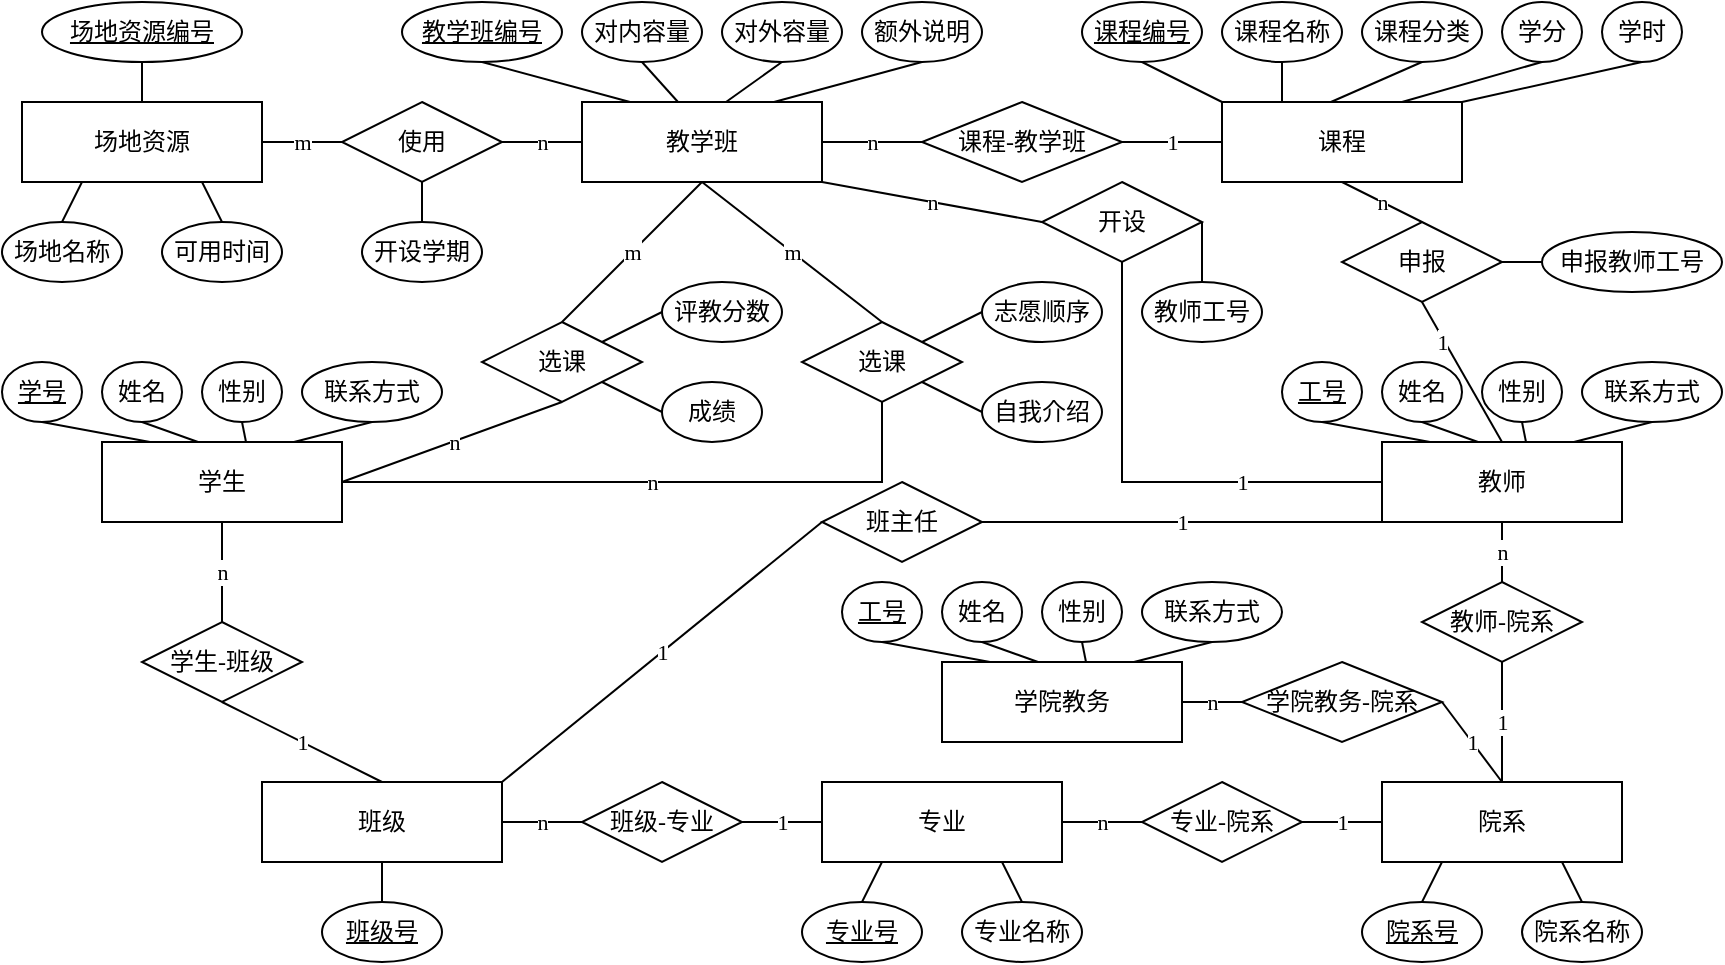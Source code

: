 <mxfile version="24.7.17">
  <diagram id="R2lEEEUBdFMjLlhIrx00" name="Page-1">
    <mxGraphModel dx="988" dy="578" grid="1" gridSize="10" guides="1" tooltips="1" connect="1" arrows="1" fold="1" page="1" pageScale="1" pageWidth="1169" pageHeight="827" math="0" shadow="0" extFonts="Permanent Marker^https://fonts.googleapis.com/css?family=Permanent+Marker">
      <root>
        <mxCell id="0" />
        <mxCell id="1" parent="0" />
        <mxCell id="rlZl26VW5r2tXbXL2Wnd-157" value="学生" style="rounded=0;whiteSpace=wrap;html=1;fontFamily=宋体-简;" parent="1" vertex="1">
          <mxGeometry x="90" y="260" width="120" height="40" as="geometry" />
        </mxCell>
        <mxCell id="rlZl26VW5r2tXbXL2Wnd-158" value="学号" style="ellipse;whiteSpace=wrap;html=1;fontStyle=4;fontFamily=宋体-简;" parent="1" vertex="1">
          <mxGeometry x="40" y="220" width="40" height="30" as="geometry" />
        </mxCell>
        <mxCell id="rlZl26VW5r2tXbXL2Wnd-159" value="姓名" style="ellipse;whiteSpace=wrap;html=1;fontFamily=宋体-简;" parent="1" vertex="1">
          <mxGeometry x="90" y="220" width="40" height="30" as="geometry" />
        </mxCell>
        <mxCell id="rlZl26VW5r2tXbXL2Wnd-160" value="性别" style="ellipse;whiteSpace=wrap;html=1;fontFamily=宋体-简;" parent="1" vertex="1">
          <mxGeometry x="140" y="220" width="40" height="30" as="geometry" />
        </mxCell>
        <mxCell id="rlZl26VW5r2tXbXL2Wnd-161" value="" style="endArrow=none;html=1;rounded=0;entryX=0.5;entryY=1;entryDx=0;entryDy=0;exitX=0.2;exitY=0;exitDx=0;exitDy=0;exitPerimeter=0;fontFamily=宋体-简;" parent="1" source="rlZl26VW5r2tXbXL2Wnd-157" target="rlZl26VW5r2tXbXL2Wnd-158" edge="1">
          <mxGeometry width="50" height="50" relative="1" as="geometry">
            <mxPoint x="184" y="298.39" as="sourcePoint" />
            <mxPoint x="234" y="248.39" as="targetPoint" />
          </mxGeometry>
        </mxCell>
        <mxCell id="rlZl26VW5r2tXbXL2Wnd-162" value="" style="endArrow=none;html=1;rounded=0;entryX=0.5;entryY=1;entryDx=0;entryDy=0;exitX=0.4;exitY=0;exitDx=0;exitDy=0;exitPerimeter=0;fontFamily=宋体-简;" parent="1" source="rlZl26VW5r2tXbXL2Wnd-157" target="rlZl26VW5r2tXbXL2Wnd-159" edge="1">
          <mxGeometry width="50" height="50" relative="1" as="geometry">
            <mxPoint x="154" y="298.39" as="sourcePoint" />
            <mxPoint x="204" y="248.39" as="targetPoint" />
          </mxGeometry>
        </mxCell>
        <mxCell id="rlZl26VW5r2tXbXL2Wnd-163" value="" style="endArrow=none;html=1;rounded=0;entryX=0.5;entryY=1;entryDx=0;entryDy=0;exitX=0.6;exitY=0;exitDx=0;exitDy=0;exitPerimeter=0;fontFamily=宋体-简;" parent="1" source="rlZl26VW5r2tXbXL2Wnd-157" target="rlZl26VW5r2tXbXL2Wnd-160" edge="1">
          <mxGeometry width="50" height="50" relative="1" as="geometry">
            <mxPoint x="184" y="298.39" as="sourcePoint" />
            <mxPoint x="234" y="248.39" as="targetPoint" />
          </mxGeometry>
        </mxCell>
        <mxCell id="rlZl26VW5r2tXbXL2Wnd-164" value="联系方式" style="ellipse;whiteSpace=wrap;html=1;fontFamily=宋体-简;" parent="1" vertex="1">
          <mxGeometry x="190" y="220" width="70" height="30" as="geometry" />
        </mxCell>
        <mxCell id="rlZl26VW5r2tXbXL2Wnd-165" value="" style="endArrow=none;html=1;rounded=0;entryX=0.5;entryY=1;entryDx=0;entryDy=0;exitX=0.8;exitY=0;exitDx=0;exitDy=0;exitPerimeter=0;fontFamily=宋体-简;" parent="1" source="rlZl26VW5r2tXbXL2Wnd-157" target="rlZl26VW5r2tXbXL2Wnd-164" edge="1">
          <mxGeometry width="50" height="50" relative="1" as="geometry">
            <mxPoint x="184" y="298.39" as="sourcePoint" />
            <mxPoint x="234" y="248.39" as="targetPoint" />
          </mxGeometry>
        </mxCell>
        <mxCell id="rlZl26VW5r2tXbXL2Wnd-166" value="班级" style="rounded=0;whiteSpace=wrap;html=1;fontFamily=宋体-简;" parent="1" vertex="1">
          <mxGeometry x="170" y="430" width="120" height="40" as="geometry" />
        </mxCell>
        <mxCell id="rlZl26VW5r2tXbXL2Wnd-167" value="院系" style="rounded=0;whiteSpace=wrap;html=1;fontFamily=宋体-简;" parent="1" vertex="1">
          <mxGeometry x="730" y="430" width="120" height="40" as="geometry" />
        </mxCell>
        <mxCell id="rlZl26VW5r2tXbXL2Wnd-168" value="专业" style="rounded=0;whiteSpace=wrap;html=1;fontFamily=宋体-简;" parent="1" vertex="1">
          <mxGeometry x="450" y="430" width="120" height="40" as="geometry" />
        </mxCell>
        <mxCell id="rlZl26VW5r2tXbXL2Wnd-169" value="专业-院系" style="rhombus;whiteSpace=wrap;html=1;fontFamily=宋体-简;" parent="1" vertex="1">
          <mxGeometry x="610" y="430" width="80" height="40" as="geometry" />
        </mxCell>
        <mxCell id="rlZl26VW5r2tXbXL2Wnd-170" value="" style="endArrow=none;html=1;rounded=0;entryX=0;entryY=0.5;entryDx=0;entryDy=0;exitX=1;exitY=0.5;exitDx=0;exitDy=0;fontFamily=宋体-简;" parent="1" source="rlZl26VW5r2tXbXL2Wnd-168" target="rlZl26VW5r2tXbXL2Wnd-169" edge="1">
          <mxGeometry width="50" height="50" relative="1" as="geometry">
            <mxPoint x="644" y="512" as="sourcePoint" />
            <mxPoint x="654" y="572" as="targetPoint" />
          </mxGeometry>
        </mxCell>
        <mxCell id="rlZl26VW5r2tXbXL2Wnd-171" value="n" style="edgeLabel;html=1;align=center;verticalAlign=middle;resizable=0;points=[];fontFamily=宋体-简;" parent="rlZl26VW5r2tXbXL2Wnd-170" vertex="1" connectable="0">
          <mxGeometry relative="1" as="geometry">
            <mxPoint as="offset" />
          </mxGeometry>
        </mxCell>
        <mxCell id="rlZl26VW5r2tXbXL2Wnd-172" value="" style="endArrow=none;html=1;rounded=0;entryX=0;entryY=0.5;entryDx=0;entryDy=0;fontFamily=宋体-简;exitX=1;exitY=0.5;exitDx=0;exitDy=0;" parent="1" source="rlZl26VW5r2tXbXL2Wnd-169" target="rlZl26VW5r2tXbXL2Wnd-167" edge="1">
          <mxGeometry width="50" height="50" relative="1" as="geometry">
            <mxPoint x="674" y="450" as="sourcePoint" />
            <mxPoint x="604" y="458" as="targetPoint" />
          </mxGeometry>
        </mxCell>
        <mxCell id="rlZl26VW5r2tXbXL2Wnd-173" value="1" style="edgeLabel;html=1;align=center;verticalAlign=middle;resizable=0;points=[];fontFamily=宋体-简;" parent="rlZl26VW5r2tXbXL2Wnd-172" vertex="1" connectable="0">
          <mxGeometry relative="1" as="geometry">
            <mxPoint as="offset" />
          </mxGeometry>
        </mxCell>
        <mxCell id="rlZl26VW5r2tXbXL2Wnd-174" value="班级-专业" style="rhombus;whiteSpace=wrap;html=1;fontFamily=宋体-简;" parent="1" vertex="1">
          <mxGeometry x="330" y="430" width="80" height="40" as="geometry" />
        </mxCell>
        <mxCell id="rlZl26VW5r2tXbXL2Wnd-175" value="" style="endArrow=none;html=1;rounded=0;entryX=1;entryY=0.5;entryDx=0;entryDy=0;exitX=0;exitY=0.5;exitDx=0;exitDy=0;fontFamily=宋体-简;" parent="1" source="rlZl26VW5r2tXbXL2Wnd-174" target="rlZl26VW5r2tXbXL2Wnd-166" edge="1">
          <mxGeometry width="50" height="50" relative="1" as="geometry">
            <mxPoint x="344" y="580" as="sourcePoint" />
            <mxPoint x="394" y="530" as="targetPoint" />
          </mxGeometry>
        </mxCell>
        <mxCell id="rlZl26VW5r2tXbXL2Wnd-176" value="n" style="edgeLabel;html=1;align=center;verticalAlign=middle;resizable=0;points=[];fontFamily=宋体-简;" parent="rlZl26VW5r2tXbXL2Wnd-175" vertex="1" connectable="0">
          <mxGeometry relative="1" as="geometry">
            <mxPoint as="offset" />
          </mxGeometry>
        </mxCell>
        <mxCell id="rlZl26VW5r2tXbXL2Wnd-177" value="" style="endArrow=none;html=1;rounded=0;exitX=1;exitY=0.5;exitDx=0;exitDy=0;entryX=0;entryY=0.5;entryDx=0;entryDy=0;fontFamily=宋体-简;" parent="1" source="rlZl26VW5r2tXbXL2Wnd-174" target="rlZl26VW5r2tXbXL2Wnd-168" edge="1">
          <mxGeometry width="50" height="50" relative="1" as="geometry">
            <mxPoint x="554" y="560" as="sourcePoint" />
            <mxPoint x="604" y="510" as="targetPoint" />
          </mxGeometry>
        </mxCell>
        <mxCell id="rlZl26VW5r2tXbXL2Wnd-178" value="1" style="edgeLabel;html=1;align=center;verticalAlign=middle;resizable=0;points=[];fontFamily=宋体-简;" parent="rlZl26VW5r2tXbXL2Wnd-177" vertex="1" connectable="0">
          <mxGeometry relative="1" as="geometry">
            <mxPoint as="offset" />
          </mxGeometry>
        </mxCell>
        <mxCell id="rlZl26VW5r2tXbXL2Wnd-179" value="班级号" style="ellipse;whiteSpace=wrap;html=1;fontStyle=4;fontFamily=宋体-简;" parent="1" vertex="1">
          <mxGeometry x="200" y="490" width="60" height="30" as="geometry" />
        </mxCell>
        <mxCell id="rlZl26VW5r2tXbXL2Wnd-185" value="" style="endArrow=none;html=1;rounded=0;entryX=0.5;entryY=1;entryDx=0;entryDy=0;exitX=0.5;exitY=0;exitDx=0;exitDy=0;fontFamily=宋体-简;" parent="1" source="rlZl26VW5r2tXbXL2Wnd-179" target="rlZl26VW5r2tXbXL2Wnd-166" edge="1">
          <mxGeometry width="50" height="50" relative="1" as="geometry">
            <mxPoint x="364" y="460" as="sourcePoint" />
            <mxPoint x="414" y="410" as="targetPoint" />
          </mxGeometry>
        </mxCell>
        <mxCell id="rlZl26VW5r2tXbXL2Wnd-186" value="专业名称" style="ellipse;whiteSpace=wrap;html=1;fontFamily=宋体-简;" parent="1" vertex="1">
          <mxGeometry x="520" y="490" width="60" height="30" as="geometry" />
        </mxCell>
        <mxCell id="rlZl26VW5r2tXbXL2Wnd-187" value="" style="endArrow=none;html=1;rounded=0;entryX=0.75;entryY=1;entryDx=0;entryDy=0;exitX=0.5;exitY=0;exitDx=0;exitDy=0;fontFamily=宋体-简;" parent="1" source="rlZl26VW5r2tXbXL2Wnd-186" target="rlZl26VW5r2tXbXL2Wnd-168" edge="1">
          <mxGeometry width="50" height="50" relative="1" as="geometry">
            <mxPoint x="224" y="500" as="sourcePoint" />
            <mxPoint x="224" y="480" as="targetPoint" />
          </mxGeometry>
        </mxCell>
        <mxCell id="rlZl26VW5r2tXbXL2Wnd-188" value="专业号" style="ellipse;whiteSpace=wrap;html=1;fontStyle=4;fontFamily=宋体-简;" parent="1" vertex="1">
          <mxGeometry x="440" y="490" width="60" height="30" as="geometry" />
        </mxCell>
        <mxCell id="rlZl26VW5r2tXbXL2Wnd-189" value="" style="endArrow=none;html=1;rounded=0;entryX=0.25;entryY=1;entryDx=0;entryDy=0;exitX=0.5;exitY=0;exitDx=0;exitDy=0;fontFamily=宋体-简;" parent="1" source="rlZl26VW5r2tXbXL2Wnd-188" target="rlZl26VW5r2tXbXL2Wnd-168" edge="1">
          <mxGeometry width="50" height="50" relative="1" as="geometry">
            <mxPoint x="534" y="500" as="sourcePoint" />
            <mxPoint x="534" y="480" as="targetPoint" />
          </mxGeometry>
        </mxCell>
        <mxCell id="rlZl26VW5r2tXbXL2Wnd-190" value="院系名称" style="ellipse;whiteSpace=wrap;html=1;fontFamily=宋体-简;" parent="1" vertex="1">
          <mxGeometry x="800" y="490" width="60" height="30" as="geometry" />
        </mxCell>
        <mxCell id="rlZl26VW5r2tXbXL2Wnd-191" value="" style="endArrow=none;html=1;rounded=0;exitX=0.5;exitY=0;exitDx=0;exitDy=0;entryX=0.75;entryY=1;entryDx=0;entryDy=0;fontFamily=宋体-简;" parent="1" source="rlZl26VW5r2tXbXL2Wnd-190" target="rlZl26VW5r2tXbXL2Wnd-167" edge="1">
          <mxGeometry width="50" height="50" relative="1" as="geometry">
            <mxPoint x="504" y="500" as="sourcePoint" />
            <mxPoint x="804" y="470" as="targetPoint" />
          </mxGeometry>
        </mxCell>
        <mxCell id="rlZl26VW5r2tXbXL2Wnd-192" value="院系号" style="ellipse;whiteSpace=wrap;html=1;fontStyle=4;fontFamily=宋体-简;" parent="1" vertex="1">
          <mxGeometry x="720" y="490" width="60" height="30" as="geometry" />
        </mxCell>
        <mxCell id="rlZl26VW5r2tXbXL2Wnd-193" value="" style="endArrow=none;html=1;rounded=0;exitX=0.5;exitY=0;exitDx=0;exitDy=0;entryX=0.25;entryY=1;entryDx=0;entryDy=0;fontFamily=宋体-简;" parent="1" source="rlZl26VW5r2tXbXL2Wnd-192" target="rlZl26VW5r2tXbXL2Wnd-167" edge="1">
          <mxGeometry width="50" height="50" relative="1" as="geometry">
            <mxPoint x="814" y="500" as="sourcePoint" />
            <mxPoint x="754" y="480" as="targetPoint" />
          </mxGeometry>
        </mxCell>
        <mxCell id="rlZl26VW5r2tXbXL2Wnd-194" value="学生-班级" style="rhombus;whiteSpace=wrap;html=1;fontFamily=宋体-简;" parent="1" vertex="1">
          <mxGeometry x="110" y="350" width="80" height="40" as="geometry" />
        </mxCell>
        <mxCell id="rlZl26VW5r2tXbXL2Wnd-195" value="" style="endArrow=none;html=1;rounded=0;exitX=0.5;exitY=1;exitDx=0;exitDy=0;entryX=0.5;entryY=0;entryDx=0;entryDy=0;fontFamily=宋体-简;" parent="1" source="rlZl26VW5r2tXbXL2Wnd-194" target="rlZl26VW5r2tXbXL2Wnd-166" edge="1">
          <mxGeometry width="50" height="50" relative="1" as="geometry">
            <mxPoint x="304" y="380.72" as="sourcePoint" />
            <mxPoint x="344" y="380.72" as="targetPoint" />
          </mxGeometry>
        </mxCell>
        <mxCell id="rlZl26VW5r2tXbXL2Wnd-196" value="1" style="edgeLabel;html=1;align=center;verticalAlign=middle;resizable=0;points=[];fontFamily=宋体-简;" parent="rlZl26VW5r2tXbXL2Wnd-195" vertex="1" connectable="0">
          <mxGeometry relative="1" as="geometry">
            <mxPoint as="offset" />
          </mxGeometry>
        </mxCell>
        <mxCell id="rlZl26VW5r2tXbXL2Wnd-197" value="" style="endArrow=none;html=1;rounded=0;entryX=0.5;entryY=1;entryDx=0;entryDy=0;exitX=0.5;exitY=0;exitDx=0;exitDy=0;fontFamily=宋体-简;" parent="1" source="rlZl26VW5r2tXbXL2Wnd-194" target="rlZl26VW5r2tXbXL2Wnd-157" edge="1">
          <mxGeometry width="50" height="50" relative="1" as="geometry">
            <mxPoint x="264" y="450" as="sourcePoint" />
            <mxPoint x="224" y="450" as="targetPoint" />
          </mxGeometry>
        </mxCell>
        <mxCell id="rlZl26VW5r2tXbXL2Wnd-198" value="n" style="edgeLabel;html=1;align=center;verticalAlign=middle;resizable=0;points=[];fontFamily=宋体-简;" parent="rlZl26VW5r2tXbXL2Wnd-197" vertex="1" connectable="0">
          <mxGeometry relative="1" as="geometry">
            <mxPoint as="offset" />
          </mxGeometry>
        </mxCell>
        <mxCell id="rlZl26VW5r2tXbXL2Wnd-209" value="教师" style="rounded=0;whiteSpace=wrap;html=1;fontFamily=宋体-简;" parent="1" vertex="1">
          <mxGeometry x="730" y="260" width="120" height="40" as="geometry" />
        </mxCell>
        <mxCell id="rlZl26VW5r2tXbXL2Wnd-210" value="工号" style="ellipse;whiteSpace=wrap;html=1;fontStyle=4;fontFamily=宋体-简;" parent="1" vertex="1">
          <mxGeometry x="680" y="220" width="40" height="30" as="geometry" />
        </mxCell>
        <mxCell id="rlZl26VW5r2tXbXL2Wnd-211" value="姓名" style="ellipse;whiteSpace=wrap;html=1;fontFamily=宋体-简;" parent="1" vertex="1">
          <mxGeometry x="730" y="220" width="40" height="30" as="geometry" />
        </mxCell>
        <mxCell id="rlZl26VW5r2tXbXL2Wnd-212" value="性别" style="ellipse;whiteSpace=wrap;html=1;fontFamily=宋体-简;" parent="1" vertex="1">
          <mxGeometry x="780" y="220" width="40" height="30" as="geometry" />
        </mxCell>
        <mxCell id="rlZl26VW5r2tXbXL2Wnd-213" value="" style="endArrow=none;html=1;rounded=0;entryX=0.5;entryY=1;entryDx=0;entryDy=0;exitX=0.2;exitY=0;exitDx=0;exitDy=0;exitPerimeter=0;fontFamily=宋体-简;" parent="1" source="rlZl26VW5r2tXbXL2Wnd-209" target="rlZl26VW5r2tXbXL2Wnd-210" edge="1">
          <mxGeometry width="50" height="50" relative="1" as="geometry">
            <mxPoint x="758" y="256.39" as="sourcePoint" />
            <mxPoint x="874" y="246.39" as="targetPoint" />
          </mxGeometry>
        </mxCell>
        <mxCell id="rlZl26VW5r2tXbXL2Wnd-214" value="" style="endArrow=none;html=1;rounded=0;entryX=0.5;entryY=1;entryDx=0;entryDy=0;exitX=0.4;exitY=0;exitDx=0;exitDy=0;exitPerimeter=0;fontFamily=宋体-简;" parent="1" source="rlZl26VW5r2tXbXL2Wnd-209" target="rlZl26VW5r2tXbXL2Wnd-211" edge="1">
          <mxGeometry width="50" height="50" relative="1" as="geometry">
            <mxPoint x="782" y="256.39" as="sourcePoint" />
            <mxPoint x="844" y="246.39" as="targetPoint" />
          </mxGeometry>
        </mxCell>
        <mxCell id="rlZl26VW5r2tXbXL2Wnd-215" value="" style="endArrow=none;html=1;rounded=0;entryX=0.5;entryY=1;entryDx=0;entryDy=0;exitX=0.6;exitY=0;exitDx=0;exitDy=0;exitPerimeter=0;fontFamily=宋体-简;" parent="1" source="rlZl26VW5r2tXbXL2Wnd-209" target="rlZl26VW5r2tXbXL2Wnd-212" edge="1">
          <mxGeometry width="50" height="50" relative="1" as="geometry">
            <mxPoint x="806" y="256.39" as="sourcePoint" />
            <mxPoint x="874" y="246.39" as="targetPoint" />
          </mxGeometry>
        </mxCell>
        <mxCell id="rlZl26VW5r2tXbXL2Wnd-216" value="联系方式" style="ellipse;whiteSpace=wrap;html=1;fontFamily=宋体-简;" parent="1" vertex="1">
          <mxGeometry x="830" y="220" width="70" height="30" as="geometry" />
        </mxCell>
        <mxCell id="rlZl26VW5r2tXbXL2Wnd-217" value="" style="endArrow=none;html=1;rounded=0;entryX=0.5;entryY=1;entryDx=0;entryDy=0;exitX=0.8;exitY=0;exitDx=0;exitDy=0;exitPerimeter=0;fontFamily=宋体-简;" parent="1" source="rlZl26VW5r2tXbXL2Wnd-209" target="rlZl26VW5r2tXbXL2Wnd-216" edge="1">
          <mxGeometry width="50" height="50" relative="1" as="geometry">
            <mxPoint x="830" y="256.39" as="sourcePoint" />
            <mxPoint x="874" y="246.39" as="targetPoint" />
          </mxGeometry>
        </mxCell>
        <mxCell id="rlZl26VW5r2tXbXL2Wnd-218" value="教师-院系" style="rhombus;whiteSpace=wrap;html=1;fontFamily=宋体-简;" parent="1" vertex="1">
          <mxGeometry x="750" y="330" width="80" height="40" as="geometry" />
        </mxCell>
        <mxCell id="rlZl26VW5r2tXbXL2Wnd-219" value="" style="endArrow=none;html=1;rounded=0;entryX=0.5;entryY=1;entryDx=0;entryDy=0;exitX=0.5;exitY=0;exitDx=0;exitDy=0;fontFamily=宋体-简;" parent="1" source="rlZl26VW5r2tXbXL2Wnd-218" target="rlZl26VW5r2tXbXL2Wnd-209" edge="1">
          <mxGeometry width="50" height="50" relative="1" as="geometry">
            <mxPoint x="444" y="360" as="sourcePoint" />
            <mxPoint x="244" y="330" as="targetPoint" />
          </mxGeometry>
        </mxCell>
        <mxCell id="rlZl26VW5r2tXbXL2Wnd-220" value="n" style="edgeLabel;html=1;align=center;verticalAlign=middle;resizable=0;points=[];fontFamily=宋体-简;" parent="rlZl26VW5r2tXbXL2Wnd-219" vertex="1" connectable="0">
          <mxGeometry relative="1" as="geometry">
            <mxPoint as="offset" />
          </mxGeometry>
        </mxCell>
        <mxCell id="rlZl26VW5r2tXbXL2Wnd-221" value="" style="endArrow=none;html=1;rounded=0;exitX=0.5;exitY=1;exitDx=0;exitDy=0;entryX=0.5;entryY=0;entryDx=0;entryDy=0;fontFamily=宋体-简;" parent="1" source="rlZl26VW5r2tXbXL2Wnd-218" target="rlZl26VW5r2tXbXL2Wnd-167" edge="1">
          <mxGeometry width="50" height="50" relative="1" as="geometry">
            <mxPoint x="424" y="390.02" as="sourcePoint" />
            <mxPoint x="754" y="420.02" as="targetPoint" />
          </mxGeometry>
        </mxCell>
        <mxCell id="rlZl26VW5r2tXbXL2Wnd-222" value="1" style="edgeLabel;html=1;align=center;verticalAlign=middle;resizable=0;points=[];fontFamily=宋体-简;" parent="rlZl26VW5r2tXbXL2Wnd-221" vertex="1" connectable="0">
          <mxGeometry relative="1" as="geometry">
            <mxPoint as="offset" />
          </mxGeometry>
        </mxCell>
        <mxCell id="rlZl26VW5r2tXbXL2Wnd-223" value="班主任" style="rhombus;whiteSpace=wrap;html=1;fontFamily=宋体-简;" parent="1" vertex="1">
          <mxGeometry x="450" y="280" width="80" height="40" as="geometry" />
        </mxCell>
        <mxCell id="rlZl26VW5r2tXbXL2Wnd-224" value="" style="endArrow=none;html=1;rounded=0;exitX=0;exitY=1;exitDx=0;exitDy=0;entryX=1;entryY=0.5;entryDx=0;entryDy=0;fontFamily=宋体-简;" parent="1" source="rlZl26VW5r2tXbXL2Wnd-209" target="rlZl26VW5r2tXbXL2Wnd-223" edge="1">
          <mxGeometry width="50" height="50" relative="1" as="geometry">
            <mxPoint x="444" y="400" as="sourcePoint" />
            <mxPoint x="774" y="430" as="targetPoint" />
          </mxGeometry>
        </mxCell>
        <mxCell id="rlZl26VW5r2tXbXL2Wnd-225" value="1" style="edgeLabel;html=1;align=center;verticalAlign=middle;resizable=0;points=[];fontFamily=宋体-简;" parent="rlZl26VW5r2tXbXL2Wnd-224" vertex="1" connectable="0">
          <mxGeometry relative="1" as="geometry">
            <mxPoint as="offset" />
          </mxGeometry>
        </mxCell>
        <mxCell id="rlZl26VW5r2tXbXL2Wnd-226" value="" style="endArrow=none;html=1;rounded=0;exitX=0;exitY=0.5;exitDx=0;exitDy=0;fontFamily=宋体-简;entryX=1;entryY=0;entryDx=0;entryDy=0;" parent="1" source="rlZl26VW5r2tXbXL2Wnd-223" target="rlZl26VW5r2tXbXL2Wnd-166" edge="1">
          <mxGeometry width="50" height="50" relative="1" as="geometry">
            <mxPoint x="475" y="320" as="sourcePoint" />
            <mxPoint x="280" y="480" as="targetPoint" />
          </mxGeometry>
        </mxCell>
        <mxCell id="rlZl26VW5r2tXbXL2Wnd-227" value="1" style="edgeLabel;html=1;align=center;verticalAlign=middle;resizable=0;points=[];fontFamily=宋体-简;" parent="rlZl26VW5r2tXbXL2Wnd-226" vertex="1" connectable="0">
          <mxGeometry relative="1" as="geometry">
            <mxPoint as="offset" />
          </mxGeometry>
        </mxCell>
        <mxCell id="rlZl26VW5r2tXbXL2Wnd-228" value="课程" style="rounded=0;whiteSpace=wrap;html=1;fontFamily=宋体-简;" parent="1" vertex="1">
          <mxGeometry x="650" y="90" width="120" height="40" as="geometry" />
        </mxCell>
        <mxCell id="rlZl26VW5r2tXbXL2Wnd-229" value="课程名称" style="ellipse;whiteSpace=wrap;html=1;fontFamily=宋体-简;" parent="1" vertex="1">
          <mxGeometry x="650" y="40" width="60" height="30" as="geometry" />
        </mxCell>
        <mxCell id="rlZl26VW5r2tXbXL2Wnd-230" value="学分" style="ellipse;whiteSpace=wrap;html=1;fontFamily=宋体-简;" parent="1" vertex="1">
          <mxGeometry x="790" y="40" width="40" height="30" as="geometry" />
        </mxCell>
        <mxCell id="rlZl26VW5r2tXbXL2Wnd-231" value="课程编号" style="ellipse;whiteSpace=wrap;html=1;fontStyle=4;fontFamily=宋体-简;" parent="1" vertex="1">
          <mxGeometry x="580" y="40" width="60" height="30" as="geometry" />
        </mxCell>
        <mxCell id="rlZl26VW5r2tXbXL2Wnd-232" value="课程分类" style="ellipse;whiteSpace=wrap;html=1;fontFamily=宋体-简;" parent="1" vertex="1">
          <mxGeometry x="720" y="40" width="60" height="30" as="geometry" />
        </mxCell>
        <mxCell id="rlZl26VW5r2tXbXL2Wnd-233" value="" style="endArrow=none;html=1;rounded=0;entryX=0.5;entryY=1;entryDx=0;entryDy=0;exitX=0;exitY=0;exitDx=0;exitDy=0;fontFamily=宋体-简;" parent="1" source="rlZl26VW5r2tXbXL2Wnd-228" target="rlZl26VW5r2tXbXL2Wnd-231" edge="1">
          <mxGeometry width="50" height="50" relative="1" as="geometry">
            <mxPoint x="628" y="90" as="sourcePoint" />
            <mxPoint x="574" y="80" as="targetPoint" />
          </mxGeometry>
        </mxCell>
        <mxCell id="rlZl26VW5r2tXbXL2Wnd-234" value="" style="endArrow=none;html=1;rounded=0;entryX=0.5;entryY=1;entryDx=0;entryDy=0;exitX=0.25;exitY=0;exitDx=0;exitDy=0;fontFamily=宋体-简;" parent="1" source="rlZl26VW5r2tXbXL2Wnd-228" target="rlZl26VW5r2tXbXL2Wnd-229" edge="1">
          <mxGeometry width="50" height="50" relative="1" as="geometry">
            <mxPoint x="696" y="95" as="sourcePoint" />
            <mxPoint x="632" y="75" as="targetPoint" />
          </mxGeometry>
        </mxCell>
        <mxCell id="rlZl26VW5r2tXbXL2Wnd-235" value="" style="endArrow=none;html=1;rounded=0;entryX=0.5;entryY=1;entryDx=0;entryDy=0;exitX=0.454;exitY=0;exitDx=0;exitDy=0;exitPerimeter=0;fontFamily=宋体-简;" parent="1" source="rlZl26VW5r2tXbXL2Wnd-228" target="rlZl26VW5r2tXbXL2Wnd-232" edge="1">
          <mxGeometry width="50" height="50" relative="1" as="geometry">
            <mxPoint x="658" y="100" as="sourcePoint" />
            <mxPoint x="644" y="80" as="targetPoint" />
          </mxGeometry>
        </mxCell>
        <mxCell id="rlZl26VW5r2tXbXL2Wnd-236" value="" style="endArrow=none;html=1;rounded=0;entryX=0.5;entryY=1;entryDx=0;entryDy=0;exitX=0.75;exitY=0;exitDx=0;exitDy=0;fontFamily=宋体-简;" parent="1" source="rlZl26VW5r2tXbXL2Wnd-228" target="rlZl26VW5r2tXbXL2Wnd-230" edge="1">
          <mxGeometry width="50" height="50" relative="1" as="geometry">
            <mxPoint x="682" y="100" as="sourcePoint" />
            <mxPoint x="714" y="80" as="targetPoint" />
          </mxGeometry>
        </mxCell>
        <mxCell id="rlZl26VW5r2tXbXL2Wnd-237" value="申报" style="rhombus;whiteSpace=wrap;html=1;fontFamily=宋体-简;" parent="1" vertex="1">
          <mxGeometry x="710" y="150" width="80" height="40" as="geometry" />
        </mxCell>
        <mxCell id="rlZl26VW5r2tXbXL2Wnd-238" value="" style="endArrow=none;html=1;rounded=0;entryX=0.5;entryY=1;entryDx=0;entryDy=0;exitX=0.5;exitY=0;exitDx=0;exitDy=0;fontFamily=宋体-简;" parent="1" source="rlZl26VW5r2tXbXL2Wnd-237" target="rlZl26VW5r2tXbXL2Wnd-228" edge="1">
          <mxGeometry width="50" height="50" relative="1" as="geometry">
            <mxPoint x="654" y="169" as="sourcePoint" />
            <mxPoint x="704" y="170" as="targetPoint" />
          </mxGeometry>
        </mxCell>
        <mxCell id="rlZl26VW5r2tXbXL2Wnd-239" value="n" style="edgeLabel;html=1;align=center;verticalAlign=middle;resizable=0;points=[];fontFamily=宋体-简;" parent="rlZl26VW5r2tXbXL2Wnd-238" vertex="1" connectable="0">
          <mxGeometry relative="1" as="geometry">
            <mxPoint as="offset" />
          </mxGeometry>
        </mxCell>
        <mxCell id="rlZl26VW5r2tXbXL2Wnd-240" value="" style="endArrow=none;html=1;rounded=0;entryX=0.5;entryY=1;entryDx=0;entryDy=0;exitX=0.5;exitY=0;exitDx=0;exitDy=0;fontFamily=宋体-简;" parent="1" source="rlZl26VW5r2tXbXL2Wnd-209" target="rlZl26VW5r2tXbXL2Wnd-237" edge="1">
          <mxGeometry width="50" height="50" relative="1" as="geometry">
            <mxPoint x="664" y="109" as="sourcePoint" />
            <mxPoint x="664" y="70" as="targetPoint" />
            <Array as="points" />
          </mxGeometry>
        </mxCell>
        <mxCell id="rlZl26VW5r2tXbXL2Wnd-241" value="1" style="edgeLabel;html=1;align=center;verticalAlign=middle;resizable=0;points=[];fontFamily=宋体-简;" parent="rlZl26VW5r2tXbXL2Wnd-240" vertex="1" connectable="0">
          <mxGeometry relative="1" as="geometry">
            <mxPoint x="-10" y="-15" as="offset" />
          </mxGeometry>
        </mxCell>
        <mxCell id="rlZl26VW5r2tXbXL2Wnd-242" value="教学班" style="rounded=0;whiteSpace=wrap;html=1;fontFamily=宋体-简;" parent="1" vertex="1">
          <mxGeometry x="330" y="90" width="120" height="40" as="geometry" />
        </mxCell>
        <mxCell id="rlZl26VW5r2tXbXL2Wnd-243" value="课程-教学班" style="rhombus;whiteSpace=wrap;html=1;fontFamily=宋体-简;" parent="1" vertex="1">
          <mxGeometry x="500" y="90" width="100" height="40" as="geometry" />
        </mxCell>
        <mxCell id="rlZl26VW5r2tXbXL2Wnd-244" value="" style="endArrow=none;html=1;rounded=0;exitX=1;exitY=0.5;exitDx=0;exitDy=0;entryX=0;entryY=0.5;entryDx=0;entryDy=0;fontFamily=宋体-简;" parent="1" source="rlZl26VW5r2tXbXL2Wnd-243" target="rlZl26VW5r2tXbXL2Wnd-228" edge="1">
          <mxGeometry width="50" height="50" relative="1" as="geometry">
            <mxPoint x="600" y="110" as="sourcePoint" />
            <mxPoint x="584" y="120" as="targetPoint" />
          </mxGeometry>
        </mxCell>
        <mxCell id="rlZl26VW5r2tXbXL2Wnd-245" value="1" style="edgeLabel;html=1;align=center;verticalAlign=middle;resizable=0;points=[];fontFamily=宋体-简;" parent="rlZl26VW5r2tXbXL2Wnd-244" vertex="1" connectable="0">
          <mxGeometry relative="1" as="geometry">
            <mxPoint as="offset" />
          </mxGeometry>
        </mxCell>
        <mxCell id="rlZl26VW5r2tXbXL2Wnd-246" value="" style="endArrow=none;html=1;rounded=0;exitX=0;exitY=0.5;exitDx=0;exitDy=0;entryX=1;entryY=0.5;entryDx=0;entryDy=0;fontFamily=宋体-简;" parent="1" source="rlZl26VW5r2tXbXL2Wnd-243" target="rlZl26VW5r2tXbXL2Wnd-242" edge="1">
          <mxGeometry width="50" height="50" relative="1" as="geometry">
            <mxPoint x="474" y="109.76" as="sourcePoint" />
            <mxPoint x="444" y="130" as="targetPoint" />
          </mxGeometry>
        </mxCell>
        <mxCell id="rlZl26VW5r2tXbXL2Wnd-247" value="n" style="edgeLabel;html=1;align=center;verticalAlign=middle;resizable=0;points=[];fontFamily=宋体-简;" parent="rlZl26VW5r2tXbXL2Wnd-246" vertex="1" connectable="0">
          <mxGeometry relative="1" as="geometry">
            <mxPoint as="offset" />
          </mxGeometry>
        </mxCell>
        <mxCell id="rlZl26VW5r2tXbXL2Wnd-248" value="教师工号" style="ellipse;whiteSpace=wrap;html=1;fontFamily=宋体-简;" parent="1" vertex="1">
          <mxGeometry x="610" y="180" width="60" height="30" as="geometry" />
        </mxCell>
        <mxCell id="rlZl26VW5r2tXbXL2Wnd-249" value="教学班编号" style="ellipse;whiteSpace=wrap;html=1;fontStyle=4;fontFamily=宋体-简;" parent="1" vertex="1">
          <mxGeometry x="240" y="40" width="80" height="30" as="geometry" />
        </mxCell>
        <mxCell id="rlZl26VW5r2tXbXL2Wnd-250" value="对内容量" style="ellipse;whiteSpace=wrap;html=1;fontFamily=宋体-简;" parent="1" vertex="1">
          <mxGeometry x="330" y="40" width="60" height="30" as="geometry" />
        </mxCell>
        <mxCell id="rlZl26VW5r2tXbXL2Wnd-251" value="申报教师工号" style="ellipse;whiteSpace=wrap;html=1;fontFamily=宋体-简;" parent="1" vertex="1">
          <mxGeometry x="810" y="155" width="90" height="30" as="geometry" />
        </mxCell>
        <mxCell id="rlZl26VW5r2tXbXL2Wnd-252" value="" style="endArrow=none;html=1;rounded=0;exitX=1;exitY=0.5;exitDx=0;exitDy=0;entryX=0;entryY=0.5;entryDx=0;entryDy=0;fontFamily=宋体-简;" parent="1" source="rlZl26VW5r2tXbXL2Wnd-237" target="rlZl26VW5r2tXbXL2Wnd-251" edge="1">
          <mxGeometry width="50" height="50" relative="1" as="geometry">
            <mxPoint x="744" y="180" as="sourcePoint" />
            <mxPoint x="794" y="130" as="targetPoint" />
          </mxGeometry>
        </mxCell>
        <mxCell id="rlZl26VW5r2tXbXL2Wnd-253" value="学院教务-院系" style="rhombus;whiteSpace=wrap;html=1;fontFamily=宋体-简;" parent="1" vertex="1">
          <mxGeometry x="660" y="370" width="100" height="40" as="geometry" />
        </mxCell>
        <mxCell id="rlZl26VW5r2tXbXL2Wnd-254" value="" style="endArrow=none;html=1;rounded=0;entryX=0.5;entryY=0;entryDx=0;entryDy=0;exitX=1;exitY=0.5;exitDx=0;exitDy=0;fontFamily=宋体-简;" parent="1" source="rlZl26VW5r2tXbXL2Wnd-253" target="rlZl26VW5r2tXbXL2Wnd-167" edge="1">
          <mxGeometry width="50" height="50" relative="1" as="geometry">
            <mxPoint x="954" y="410" as="sourcePoint" />
            <mxPoint x="994" y="410" as="targetPoint" />
          </mxGeometry>
        </mxCell>
        <mxCell id="rlZl26VW5r2tXbXL2Wnd-255" value="1" style="edgeLabel;html=1;align=center;verticalAlign=middle;resizable=0;points=[];fontFamily=宋体-简;" parent="rlZl26VW5r2tXbXL2Wnd-254" vertex="1" connectable="0">
          <mxGeometry relative="1" as="geometry">
            <mxPoint as="offset" />
          </mxGeometry>
        </mxCell>
        <mxCell id="rlZl26VW5r2tXbXL2Wnd-256" value="对外容量" style="ellipse;whiteSpace=wrap;html=1;fontFamily=宋体-简;" parent="1" vertex="1">
          <mxGeometry x="400" y="40" width="60" height="30" as="geometry" />
        </mxCell>
        <mxCell id="rlZl26VW5r2tXbXL2Wnd-257" value="额外说明" style="ellipse;whiteSpace=wrap;html=1;fontFamily=宋体-简;" parent="1" vertex="1">
          <mxGeometry x="470" y="40" width="60" height="30" as="geometry" />
        </mxCell>
        <mxCell id="rlZl26VW5r2tXbXL2Wnd-258" value="" style="endArrow=none;html=1;rounded=0;exitX=0.5;exitY=1;exitDx=0;exitDy=0;entryX=0.2;entryY=0;entryDx=0;entryDy=0;fontFamily=宋体-简;entryPerimeter=0;" parent="1" source="rlZl26VW5r2tXbXL2Wnd-249" target="rlZl26VW5r2tXbXL2Wnd-242" edge="1">
          <mxGeometry width="50" height="50" relative="1" as="geometry">
            <mxPoint x="294" y="170" as="sourcePoint" />
            <mxPoint x="344" y="120" as="targetPoint" />
          </mxGeometry>
        </mxCell>
        <mxCell id="rlZl26VW5r2tXbXL2Wnd-259" value="" style="endArrow=none;html=1;rounded=0;exitX=0.5;exitY=0;exitDx=0;exitDy=0;entryX=1;entryY=0.5;entryDx=0;entryDy=0;fontFamily=宋体-简;" parent="1" source="rlZl26VW5r2tXbXL2Wnd-248" target="rlZl26VW5r2tXbXL2Wnd-295" edge="1">
          <mxGeometry width="50" height="50" relative="1" as="geometry">
            <mxPoint x="564" y="210" as="sourcePoint" />
            <mxPoint x="720" y="220" as="targetPoint" />
          </mxGeometry>
        </mxCell>
        <mxCell id="rlZl26VW5r2tXbXL2Wnd-260" value="" style="endArrow=none;html=1;rounded=0;exitX=0.5;exitY=1;exitDx=0;exitDy=0;entryX=0.4;entryY=0;entryDx=0;entryDy=0;fontFamily=宋体-简;entryPerimeter=0;" parent="1" source="rlZl26VW5r2tXbXL2Wnd-250" target="rlZl26VW5r2tXbXL2Wnd-242" edge="1">
          <mxGeometry width="50" height="50" relative="1" as="geometry">
            <mxPoint x="214" y="90" as="sourcePoint" />
            <mxPoint x="346" y="109" as="targetPoint" />
          </mxGeometry>
        </mxCell>
        <mxCell id="rlZl26VW5r2tXbXL2Wnd-261" value="" style="endArrow=none;html=1;rounded=0;exitX=0.5;exitY=1;exitDx=0;exitDy=0;entryX=0.6;entryY=0;entryDx=0;entryDy=0;fontFamily=宋体-简;entryPerimeter=0;" parent="1" source="rlZl26VW5r2tXbXL2Wnd-256" target="rlZl26VW5r2tXbXL2Wnd-242" edge="1">
          <mxGeometry width="50" height="50" relative="1" as="geometry">
            <mxPoint x="224" y="100" as="sourcePoint" />
            <mxPoint x="356" y="119" as="targetPoint" />
          </mxGeometry>
        </mxCell>
        <mxCell id="rlZl26VW5r2tXbXL2Wnd-262" value="" style="endArrow=none;html=1;rounded=0;exitX=0.5;exitY=1;exitDx=0;exitDy=0;entryX=0.8;entryY=0;entryDx=0;entryDy=0;fontFamily=宋体-简;entryPerimeter=0;" parent="1" source="rlZl26VW5r2tXbXL2Wnd-257" target="rlZl26VW5r2tXbXL2Wnd-242" edge="1">
          <mxGeometry width="50" height="50" relative="1" as="geometry">
            <mxPoint x="234" y="110" as="sourcePoint" />
            <mxPoint x="366" y="129" as="targetPoint" />
          </mxGeometry>
        </mxCell>
        <mxCell id="rlZl26VW5r2tXbXL2Wnd-263" value="场地资源" style="rounded=0;whiteSpace=wrap;html=1;fontFamily=宋体-简;" parent="1" vertex="1">
          <mxGeometry x="50" y="90" width="120" height="40" as="geometry" />
        </mxCell>
        <mxCell id="rlZl26VW5r2tXbXL2Wnd-264" value="选课" style="rhombus;whiteSpace=wrap;html=1;fontFamily=宋体-简;" parent="1" vertex="1">
          <mxGeometry x="280" y="200" width="80" height="40" as="geometry" />
        </mxCell>
        <mxCell id="rlZl26VW5r2tXbXL2Wnd-265" value="成绩" style="ellipse;whiteSpace=wrap;html=1;fontFamily=宋体-简;" parent="1" vertex="1">
          <mxGeometry x="370" y="230" width="50" height="30" as="geometry" />
        </mxCell>
        <mxCell id="rlZl26VW5r2tXbXL2Wnd-266" value="" style="endArrow=none;html=1;rounded=0;exitX=1;exitY=0.5;exitDx=0;exitDy=0;entryX=0.5;entryY=1;entryDx=0;entryDy=0;fontFamily=宋体-简;" parent="1" source="rlZl26VW5r2tXbXL2Wnd-157" target="rlZl26VW5r2tXbXL2Wnd-264" edge="1">
          <mxGeometry width="50" height="50" relative="1" as="geometry">
            <mxPoint x="254" y="280" as="sourcePoint" />
            <mxPoint x="304" y="230" as="targetPoint" />
          </mxGeometry>
        </mxCell>
        <mxCell id="rlZl26VW5r2tXbXL2Wnd-267" value="n" style="edgeLabel;html=1;align=center;verticalAlign=middle;resizable=0;points=[];fontFamily=宋体-简;" parent="rlZl26VW5r2tXbXL2Wnd-266" vertex="1" connectable="0">
          <mxGeometry relative="1" as="geometry">
            <mxPoint x="1" as="offset" />
          </mxGeometry>
        </mxCell>
        <mxCell id="rlZl26VW5r2tXbXL2Wnd-268" value="" style="endArrow=none;html=1;rounded=0;exitX=0.5;exitY=1;exitDx=0;exitDy=0;entryX=0.5;entryY=0;entryDx=0;entryDy=0;fontFamily=宋体-简;" parent="1" source="rlZl26VW5r2tXbXL2Wnd-242" target="rlZl26VW5r2tXbXL2Wnd-264" edge="1">
          <mxGeometry width="50" height="50" relative="1" as="geometry">
            <mxPoint x="414" y="100" as="sourcePoint" />
            <mxPoint x="464" y="50" as="targetPoint" />
          </mxGeometry>
        </mxCell>
        <mxCell id="rlZl26VW5r2tXbXL2Wnd-269" value="m" style="edgeLabel;html=1;align=center;verticalAlign=middle;resizable=0;points=[];fontFamily=宋体-简;" parent="rlZl26VW5r2tXbXL2Wnd-268" vertex="1" connectable="0">
          <mxGeometry relative="1" as="geometry">
            <mxPoint as="offset" />
          </mxGeometry>
        </mxCell>
        <mxCell id="rlZl26VW5r2tXbXL2Wnd-270" value="" style="endArrow=none;html=1;rounded=0;exitX=1;exitY=1;exitDx=0;exitDy=0;entryX=0;entryY=0.5;entryDx=0;entryDy=0;fontFamily=宋体-简;" parent="1" source="rlZl26VW5r2tXbXL2Wnd-264" target="rlZl26VW5r2tXbXL2Wnd-265" edge="1">
          <mxGeometry width="50" height="50" relative="1" as="geometry">
            <mxPoint x="434" y="310" as="sourcePoint" />
            <mxPoint x="484" y="260" as="targetPoint" />
          </mxGeometry>
        </mxCell>
        <mxCell id="rlZl26VW5r2tXbXL2Wnd-271" value="评教分数" style="ellipse;whiteSpace=wrap;html=1;fontFamily=宋体-简;" parent="1" vertex="1">
          <mxGeometry x="370" y="180" width="60" height="30" as="geometry" />
        </mxCell>
        <mxCell id="rlZl26VW5r2tXbXL2Wnd-272" value="" style="endArrow=none;html=1;rounded=0;exitX=1;exitY=0;exitDx=0;exitDy=0;entryX=0;entryY=0.5;entryDx=0;entryDy=0;fontFamily=宋体-简;" parent="1" source="rlZl26VW5r2tXbXL2Wnd-264" target="rlZl26VW5r2tXbXL2Wnd-271" edge="1">
          <mxGeometry width="50" height="50" relative="1" as="geometry">
            <mxPoint x="354" y="240" as="sourcePoint" />
            <mxPoint x="384" y="257" as="targetPoint" />
          </mxGeometry>
        </mxCell>
        <mxCell id="rlZl26VW5r2tXbXL2Wnd-273" value="选课" style="rhombus;whiteSpace=wrap;html=1;fontFamily=宋体-简;" parent="1" vertex="1">
          <mxGeometry x="440" y="200" width="80" height="40" as="geometry" />
        </mxCell>
        <mxCell id="rlZl26VW5r2tXbXL2Wnd-274" value="" style="endArrow=none;html=1;rounded=0;exitX=1;exitY=0.5;exitDx=0;exitDy=0;entryX=0.5;entryY=1;entryDx=0;entryDy=0;fontFamily=宋体-简;" parent="1" source="rlZl26VW5r2tXbXL2Wnd-157" target="rlZl26VW5r2tXbXL2Wnd-273" edge="1">
          <mxGeometry width="50" height="50" relative="1" as="geometry">
            <mxPoint x="224" y="290" as="sourcePoint" />
            <mxPoint x="334" y="250" as="targetPoint" />
            <Array as="points">
              <mxPoint x="480" y="280" />
            </Array>
          </mxGeometry>
        </mxCell>
        <mxCell id="rlZl26VW5r2tXbXL2Wnd-275" value="n" style="edgeLabel;html=1;align=center;verticalAlign=middle;resizable=0;points=[];fontFamily=宋体-简;" parent="rlZl26VW5r2tXbXL2Wnd-274" vertex="1" connectable="0">
          <mxGeometry relative="1" as="geometry">
            <mxPoint as="offset" />
          </mxGeometry>
        </mxCell>
        <mxCell id="rlZl26VW5r2tXbXL2Wnd-276" value="" style="endArrow=none;html=1;rounded=0;exitX=0.5;exitY=1;exitDx=0;exitDy=0;entryX=0.5;entryY=0;entryDx=0;entryDy=0;fontFamily=宋体-简;" parent="1" source="rlZl26VW5r2tXbXL2Wnd-242" target="rlZl26VW5r2tXbXL2Wnd-273" edge="1">
          <mxGeometry width="50" height="50" relative="1" as="geometry">
            <mxPoint x="384" y="40" as="sourcePoint" />
            <mxPoint x="334" y="130" as="targetPoint" />
          </mxGeometry>
        </mxCell>
        <mxCell id="rlZl26VW5r2tXbXL2Wnd-277" value="m" style="edgeLabel;html=1;align=center;verticalAlign=middle;resizable=0;points=[];fontFamily=宋体-简;" parent="rlZl26VW5r2tXbXL2Wnd-276" vertex="1" connectable="0">
          <mxGeometry relative="1" as="geometry">
            <mxPoint as="offset" />
          </mxGeometry>
        </mxCell>
        <mxCell id="rlZl26VW5r2tXbXL2Wnd-278" value="自我介绍" style="ellipse;whiteSpace=wrap;html=1;fontFamily=宋体-简;" parent="1" vertex="1">
          <mxGeometry x="530" y="230" width="60" height="30" as="geometry" />
        </mxCell>
        <mxCell id="rlZl26VW5r2tXbXL2Wnd-279" value="" style="endArrow=none;html=1;rounded=0;exitX=1;exitY=1;exitDx=0;exitDy=0;entryX=0;entryY=0.5;entryDx=0;entryDy=0;fontFamily=宋体-简;" parent="1" source="rlZl26VW5r2tXbXL2Wnd-273" target="rlZl26VW5r2tXbXL2Wnd-278" edge="1">
          <mxGeometry width="50" height="50" relative="1" as="geometry">
            <mxPoint x="514" y="232" as="sourcePoint" />
            <mxPoint x="654" y="262" as="targetPoint" />
          </mxGeometry>
        </mxCell>
        <mxCell id="rlZl26VW5r2tXbXL2Wnd-280" value="志愿顺序" style="ellipse;whiteSpace=wrap;html=1;fontFamily=宋体-简;" parent="1" vertex="1">
          <mxGeometry x="530" y="180" width="60" height="30" as="geometry" />
        </mxCell>
        <mxCell id="rlZl26VW5r2tXbXL2Wnd-281" value="" style="endArrow=none;html=1;rounded=0;exitX=1;exitY=0;exitDx=0;exitDy=0;entryX=0;entryY=0.5;entryDx=0;entryDy=0;fontFamily=宋体-简;" parent="1" source="rlZl26VW5r2tXbXL2Wnd-273" target="rlZl26VW5r2tXbXL2Wnd-280" edge="1">
          <mxGeometry width="50" height="50" relative="1" as="geometry">
            <mxPoint x="514" y="212" as="sourcePoint" />
            <mxPoint x="554" y="259" as="targetPoint" />
          </mxGeometry>
        </mxCell>
        <mxCell id="rlZl26VW5r2tXbXL2Wnd-282" value="学院教务" style="rounded=0;whiteSpace=wrap;html=1;fontFamily=宋体-简;" parent="1" vertex="1">
          <mxGeometry x="510" y="370" width="120" height="40" as="geometry" />
        </mxCell>
        <mxCell id="rlZl26VW5r2tXbXL2Wnd-283" value="工号" style="ellipse;whiteSpace=wrap;html=1;fontStyle=4;fontFamily=宋体-简;" parent="1" vertex="1">
          <mxGeometry x="460" y="330" width="40" height="30" as="geometry" />
        </mxCell>
        <mxCell id="rlZl26VW5r2tXbXL2Wnd-284" value="姓名" style="ellipse;whiteSpace=wrap;html=1;fontFamily=宋体-简;" parent="1" vertex="1">
          <mxGeometry x="510" y="330" width="40" height="30" as="geometry" />
        </mxCell>
        <mxCell id="rlZl26VW5r2tXbXL2Wnd-285" value="性别" style="ellipse;whiteSpace=wrap;html=1;fontFamily=宋体-简;" parent="1" vertex="1">
          <mxGeometry x="560" y="330" width="40" height="30" as="geometry" />
        </mxCell>
        <mxCell id="rlZl26VW5r2tXbXL2Wnd-286" value="" style="endArrow=none;html=1;rounded=0;entryX=0.5;entryY=1;entryDx=0;entryDy=0;exitX=0.2;exitY=0;exitDx=0;exitDy=0;exitPerimeter=0;fontFamily=宋体-简;" parent="1" source="rlZl26VW5r2tXbXL2Wnd-282" target="rlZl26VW5r2tXbXL2Wnd-283" edge="1">
          <mxGeometry width="50" height="50" relative="1" as="geometry">
            <mxPoint x="513" y="370.02" as="sourcePoint" />
            <mxPoint x="629" y="356.41" as="targetPoint" />
          </mxGeometry>
        </mxCell>
        <mxCell id="rlZl26VW5r2tXbXL2Wnd-287" value="" style="endArrow=none;html=1;rounded=0;entryX=0.5;entryY=1;entryDx=0;entryDy=0;exitX=0.4;exitY=0;exitDx=0;exitDy=0;exitPerimeter=0;fontFamily=宋体-简;" parent="1" source="rlZl26VW5r2tXbXL2Wnd-282" target="rlZl26VW5r2tXbXL2Wnd-284" edge="1">
          <mxGeometry width="50" height="50" relative="1" as="geometry">
            <mxPoint x="537" y="370.02" as="sourcePoint" />
            <mxPoint x="599" y="356.41" as="targetPoint" />
          </mxGeometry>
        </mxCell>
        <mxCell id="rlZl26VW5r2tXbXL2Wnd-288" value="" style="endArrow=none;html=1;rounded=0;entryX=0.5;entryY=1;entryDx=0;entryDy=0;exitX=0.6;exitY=0;exitDx=0;exitDy=0;exitPerimeter=0;fontFamily=宋体-简;" parent="1" source="rlZl26VW5r2tXbXL2Wnd-282" target="rlZl26VW5r2tXbXL2Wnd-285" edge="1">
          <mxGeometry width="50" height="50" relative="1" as="geometry">
            <mxPoint x="561" y="370.02" as="sourcePoint" />
            <mxPoint x="629" y="356.41" as="targetPoint" />
          </mxGeometry>
        </mxCell>
        <mxCell id="rlZl26VW5r2tXbXL2Wnd-289" value="联系方式" style="ellipse;whiteSpace=wrap;html=1;fontFamily=宋体-简;" parent="1" vertex="1">
          <mxGeometry x="610" y="330" width="70" height="30" as="geometry" />
        </mxCell>
        <mxCell id="rlZl26VW5r2tXbXL2Wnd-290" value="" style="endArrow=none;html=1;rounded=0;entryX=0.5;entryY=1;entryDx=0;entryDy=0;exitX=0.8;exitY=0;exitDx=0;exitDy=0;exitPerimeter=0;fontFamily=宋体-简;" parent="1" source="rlZl26VW5r2tXbXL2Wnd-282" target="rlZl26VW5r2tXbXL2Wnd-289" edge="1">
          <mxGeometry width="50" height="50" relative="1" as="geometry">
            <mxPoint x="585" y="370.02" as="sourcePoint" />
            <mxPoint x="629" y="356.41" as="targetPoint" />
          </mxGeometry>
        </mxCell>
        <mxCell id="rlZl26VW5r2tXbXL2Wnd-291" value="" style="endArrow=none;html=1;rounded=0;entryX=0;entryY=0.5;entryDx=0;entryDy=0;exitX=1;exitY=0.5;exitDx=0;exitDy=0;fontFamily=宋体-简;" parent="1" source="rlZl26VW5r2tXbXL2Wnd-282" target="rlZl26VW5r2tXbXL2Wnd-253" edge="1">
          <mxGeometry width="50" height="50" relative="1" as="geometry">
            <mxPoint x="675" y="460" as="sourcePoint" />
            <mxPoint x="640" y="390" as="targetPoint" />
          </mxGeometry>
        </mxCell>
        <mxCell id="rlZl26VW5r2tXbXL2Wnd-292" value="n" style="edgeLabel;html=1;align=center;verticalAlign=middle;resizable=0;points=[];fontFamily=宋体-简;" parent="rlZl26VW5r2tXbXL2Wnd-291" vertex="1" connectable="0">
          <mxGeometry relative="1" as="geometry">
            <mxPoint as="offset" />
          </mxGeometry>
        </mxCell>
        <mxCell id="rlZl26VW5r2tXbXL2Wnd-293" value="&lt;u&gt;场地资源编号&lt;/u&gt;" style="ellipse;whiteSpace=wrap;html=1;fontFamily=宋体-简;" parent="1" vertex="1">
          <mxGeometry x="60" y="40" width="100" height="30" as="geometry" />
        </mxCell>
        <mxCell id="rlZl26VW5r2tXbXL2Wnd-294" value="" style="endArrow=none;html=1;rounded=0;exitX=0.5;exitY=1;exitDx=0;exitDy=0;entryX=0.5;entryY=0;entryDx=0;entryDy=0;fontFamily=宋体-简;" parent="1" source="rlZl26VW5r2tXbXL2Wnd-293" target="rlZl26VW5r2tXbXL2Wnd-263" edge="1">
          <mxGeometry width="50" height="50" relative="1" as="geometry">
            <mxPoint x="130" y="80" as="sourcePoint" />
            <mxPoint x="150" y="100" as="targetPoint" />
          </mxGeometry>
        </mxCell>
        <mxCell id="rlZl26VW5r2tXbXL2Wnd-295" value="开设" style="rhombus;whiteSpace=wrap;html=1;fontFamily=宋体-简;" parent="1" vertex="1">
          <mxGeometry x="560" y="130" width="80" height="40" as="geometry" />
        </mxCell>
        <mxCell id="rlZl26VW5r2tXbXL2Wnd-296" value="" style="endArrow=none;html=1;rounded=0;exitX=0;exitY=0.5;exitDx=0;exitDy=0;entryX=1;entryY=1;entryDx=0;entryDy=0;fontFamily=宋体-简;" parent="1" source="rlZl26VW5r2tXbXL2Wnd-295" target="rlZl26VW5r2tXbXL2Wnd-242" edge="1">
          <mxGeometry width="50" height="50" relative="1" as="geometry">
            <mxPoint x="480" y="120" as="sourcePoint" />
            <mxPoint x="440" y="120" as="targetPoint" />
          </mxGeometry>
        </mxCell>
        <mxCell id="rlZl26VW5r2tXbXL2Wnd-297" value="n" style="edgeLabel;html=1;align=center;verticalAlign=middle;resizable=0;points=[];fontFamily=宋体-简;" parent="rlZl26VW5r2tXbXL2Wnd-296" vertex="1" connectable="0">
          <mxGeometry relative="1" as="geometry">
            <mxPoint as="offset" />
          </mxGeometry>
        </mxCell>
        <mxCell id="rlZl26VW5r2tXbXL2Wnd-298" value="" style="endArrow=none;html=1;rounded=0;exitX=0;exitY=0.5;exitDx=0;exitDy=0;entryX=0.5;entryY=1;entryDx=0;entryDy=0;fontFamily=宋体-简;" parent="1" source="rlZl26VW5r2tXbXL2Wnd-209" target="rlZl26VW5r2tXbXL2Wnd-295" edge="1">
          <mxGeometry width="50" height="50" relative="1" as="geometry">
            <mxPoint x="740" y="160" as="sourcePoint" />
            <mxPoint x="610" y="120" as="targetPoint" />
            <Array as="points">
              <mxPoint x="600" y="280" />
            </Array>
          </mxGeometry>
        </mxCell>
        <mxCell id="rlZl26VW5r2tXbXL2Wnd-299" value="1" style="edgeLabel;html=1;align=center;verticalAlign=middle;resizable=0;points=[];fontFamily=宋体-简;" parent="rlZl26VW5r2tXbXL2Wnd-298" vertex="1" connectable="0">
          <mxGeometry relative="1" as="geometry">
            <mxPoint x="50" as="offset" />
          </mxGeometry>
        </mxCell>
        <mxCell id="rlZl26VW5r2tXbXL2Wnd-300" value="使用" style="rhombus;whiteSpace=wrap;html=1;fontFamily=宋体-简;" parent="1" vertex="1">
          <mxGeometry x="210" y="90" width="80" height="40" as="geometry" />
        </mxCell>
        <mxCell id="rlZl26VW5r2tXbXL2Wnd-301" value="" style="endArrow=none;html=1;rounded=0;fontFamily=宋体-简;entryX=1;entryY=0.5;entryDx=0;entryDy=0;exitX=0;exitY=0.5;exitDx=0;exitDy=0;" parent="1" source="rlZl26VW5r2tXbXL2Wnd-300" target="rlZl26VW5r2tXbXL2Wnd-263" edge="1">
          <mxGeometry width="50" height="50" relative="1" as="geometry">
            <mxPoint x="190" y="150" as="sourcePoint" />
            <mxPoint x="170" y="130" as="targetPoint" />
          </mxGeometry>
        </mxCell>
        <mxCell id="rlZl26VW5r2tXbXL2Wnd-302" value="m" style="edgeLabel;html=1;align=center;verticalAlign=middle;resizable=0;points=[];fontFamily=宋体-简;" parent="rlZl26VW5r2tXbXL2Wnd-301" vertex="1" connectable="0">
          <mxGeometry relative="1" as="geometry">
            <mxPoint as="offset" />
          </mxGeometry>
        </mxCell>
        <mxCell id="rlZl26VW5r2tXbXL2Wnd-303" value="" style="endArrow=none;html=1;rounded=0;exitX=1;exitY=0.5;exitDx=0;exitDy=0;entryX=0;entryY=0.5;entryDx=0;entryDy=0;fontFamily=宋体-简;" parent="1" source="rlZl26VW5r2tXbXL2Wnd-300" target="rlZl26VW5r2tXbXL2Wnd-242" edge="1">
          <mxGeometry width="50" height="50" relative="1" as="geometry">
            <mxPoint x="250" y="130" as="sourcePoint" />
            <mxPoint x="290" y="130" as="targetPoint" />
          </mxGeometry>
        </mxCell>
        <mxCell id="rlZl26VW5r2tXbXL2Wnd-304" value="n" style="edgeLabel;html=1;align=center;verticalAlign=middle;resizable=0;points=[];fontFamily=宋体-简;" parent="rlZl26VW5r2tXbXL2Wnd-303" vertex="1" connectable="0">
          <mxGeometry relative="1" as="geometry">
            <mxPoint as="offset" />
          </mxGeometry>
        </mxCell>
        <mxCell id="rlZl26VW5r2tXbXL2Wnd-305" value="学时" style="ellipse;whiteSpace=wrap;html=1;fontFamily=宋体-简;" parent="1" vertex="1">
          <mxGeometry x="840" y="40" width="40" height="30" as="geometry" />
        </mxCell>
        <mxCell id="rlZl26VW5r2tXbXL2Wnd-306" value="" style="endArrow=none;html=1;rounded=0;entryX=0.5;entryY=1;entryDx=0;entryDy=0;exitX=1;exitY=0;exitDx=0;exitDy=0;fontFamily=宋体-简;" parent="1" source="rlZl26VW5r2tXbXL2Wnd-228" target="rlZl26VW5r2tXbXL2Wnd-305" edge="1">
          <mxGeometry width="50" height="50" relative="1" as="geometry">
            <mxPoint x="700" y="100" as="sourcePoint" />
            <mxPoint x="770" y="80" as="targetPoint" />
          </mxGeometry>
        </mxCell>
        <mxCell id="rlZl26VW5r2tXbXL2Wnd-307" value="开设学期" style="ellipse;whiteSpace=wrap;html=1;fontFamily=宋体-简;" parent="1" vertex="1">
          <mxGeometry x="220" y="150" width="60" height="30" as="geometry" />
        </mxCell>
        <mxCell id="rlZl26VW5r2tXbXL2Wnd-308" value="" style="endArrow=none;html=1;rounded=0;exitX=0.5;exitY=1;exitDx=0;exitDy=0;entryX=0.5;entryY=0;entryDx=0;entryDy=0;fontFamily=宋体-简;" parent="1" source="rlZl26VW5r2tXbXL2Wnd-300" target="rlZl26VW5r2tXbXL2Wnd-307" edge="1">
          <mxGeometry width="50" height="50" relative="1" as="geometry">
            <mxPoint x="280" y="120" as="sourcePoint" />
            <mxPoint x="320" y="120" as="targetPoint" />
          </mxGeometry>
        </mxCell>
        <mxCell id="rlZl26VW5r2tXbXL2Wnd-309" value="场地名称" style="ellipse;whiteSpace=wrap;html=1;fontFamily=宋体-简;" parent="1" vertex="1">
          <mxGeometry x="40" y="150" width="60" height="30" as="geometry" />
        </mxCell>
        <mxCell id="rlZl26VW5r2tXbXL2Wnd-310" value="可用时间" style="ellipse;whiteSpace=wrap;html=1;fontFamily=宋体-简;" parent="1" vertex="1">
          <mxGeometry x="120" y="150" width="60" height="30" as="geometry" />
        </mxCell>
        <mxCell id="rlZl26VW5r2tXbXL2Wnd-311" value="" style="endArrow=none;html=1;rounded=0;exitX=0.75;exitY=1;exitDx=0;exitDy=0;entryX=0.5;entryY=0;entryDx=0;entryDy=0;fontFamily=宋体-简;" parent="1" source="rlZl26VW5r2tXbXL2Wnd-263" target="rlZl26VW5r2tXbXL2Wnd-310" edge="1">
          <mxGeometry width="50" height="50" relative="1" as="geometry">
            <mxPoint x="260" y="140" as="sourcePoint" />
            <mxPoint x="260" y="160" as="targetPoint" />
          </mxGeometry>
        </mxCell>
        <mxCell id="rlZl26VW5r2tXbXL2Wnd-312" value="" style="endArrow=none;html=1;rounded=0;exitX=0.25;exitY=1;exitDx=0;exitDy=0;entryX=0.5;entryY=0;entryDx=0;entryDy=0;fontFamily=宋体-简;" parent="1" source="rlZl26VW5r2tXbXL2Wnd-263" target="rlZl26VW5r2tXbXL2Wnd-309" edge="1">
          <mxGeometry width="50" height="50" relative="1" as="geometry">
            <mxPoint x="150" y="140" as="sourcePoint" />
            <mxPoint x="160" y="160" as="targetPoint" />
          </mxGeometry>
        </mxCell>
      </root>
    </mxGraphModel>
  </diagram>
</mxfile>
